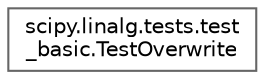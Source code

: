digraph "Graphical Class Hierarchy"
{
 // LATEX_PDF_SIZE
  bgcolor="transparent";
  edge [fontname=Helvetica,fontsize=10,labelfontname=Helvetica,labelfontsize=10];
  node [fontname=Helvetica,fontsize=10,shape=box,height=0.2,width=0.4];
  rankdir="LR";
  Node0 [id="Node000000",label="scipy.linalg.tests.test\l_basic.TestOverwrite",height=0.2,width=0.4,color="grey40", fillcolor="white", style="filled",URL="$db/dcb/classscipy_1_1linalg_1_1tests_1_1test__basic_1_1TestOverwrite.html",tooltip=" "];
}
